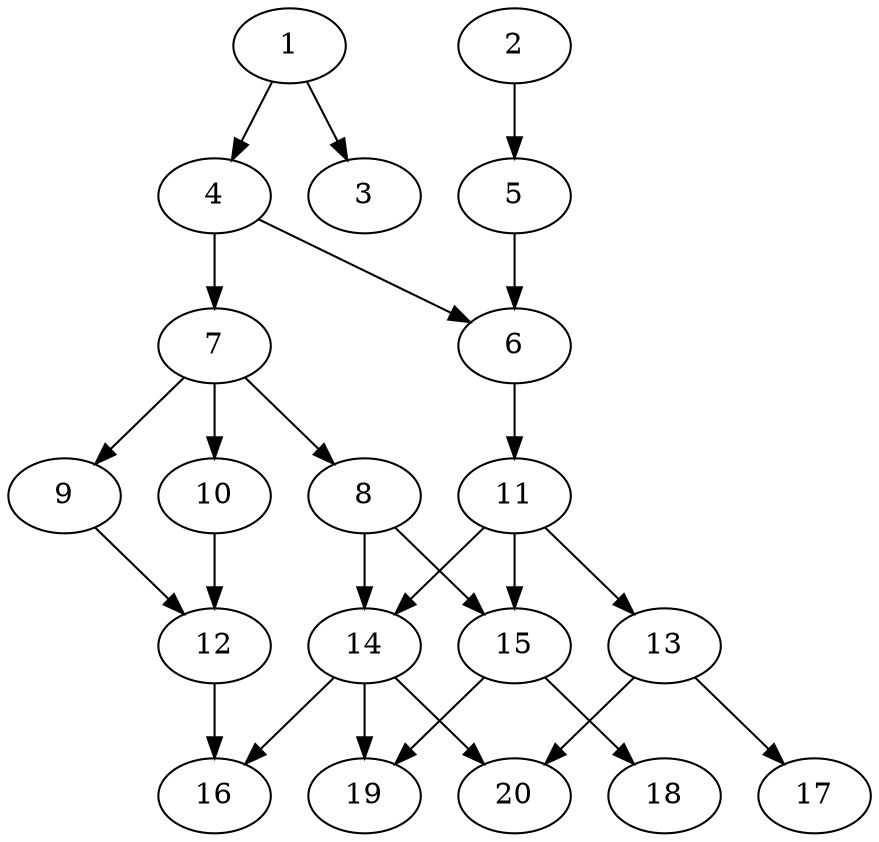 // DAG automatically generated by daggen at Thu Oct  3 13:58:43 2019
// ./daggen --dot -n 20 --ccr 0.3 --fat 0.5 --regular 0.5 --density 0.5 --mindata 5242880 --maxdata 52428800 
digraph G {
  1 [size="40106667", alpha="0.02", expect_size="12032000"] 
  1 -> 3 [size ="12032000"]
  1 -> 4 [size ="12032000"]
  2 [size="54302720", alpha="0.16", expect_size="16290816"] 
  2 -> 5 [size ="16290816"]
  3 [size="41256960", alpha="0.19", expect_size="12377088"] 
  4 [size="21309440", alpha="0.19", expect_size="6392832"] 
  4 -> 6 [size ="6392832"]
  4 -> 7 [size ="6392832"]
  5 [size="132553387", alpha="0.09", expect_size="39766016"] 
  5 -> 6 [size ="39766016"]
  6 [size="46987947", alpha="0.12", expect_size="14096384"] 
  6 -> 11 [size ="14096384"]
  7 [size="106946560", alpha="0.11", expect_size="32083968"] 
  7 -> 8 [size ="32083968"]
  7 -> 9 [size ="32083968"]
  7 -> 10 [size ="32083968"]
  8 [size="35891200", alpha="0.10", expect_size="10767360"] 
  8 -> 14 [size ="10767360"]
  8 -> 15 [size ="10767360"]
  9 [size="170874880", alpha="0.16", expect_size="51262464"] 
  9 -> 12 [size ="51262464"]
  10 [size="172209493", alpha="0.11", expect_size="51662848"] 
  10 -> 12 [size ="51662848"]
  11 [size="154190507", alpha="0.05", expect_size="46257152"] 
  11 -> 13 [size ="46257152"]
  11 -> 14 [size ="46257152"]
  11 -> 15 [size ="46257152"]
  12 [size="171472213", alpha="0.03", expect_size="51441664"] 
  12 -> 16 [size ="51441664"]
  13 [size="137738240", alpha="0.10", expect_size="41321472"] 
  13 -> 17 [size ="41321472"]
  13 -> 20 [size ="41321472"]
  14 [size="127160320", alpha="0.04", expect_size="38148096"] 
  14 -> 16 [size ="38148096"]
  14 -> 19 [size ="38148096"]
  14 -> 20 [size ="38148096"]
  15 [size="117937493", alpha="0.07", expect_size="35381248"] 
  15 -> 18 [size ="35381248"]
  15 -> 19 [size ="35381248"]
  16 [size="34249387", alpha="0.18", expect_size="10274816"] 
  17 [size="131300693", alpha="0.01", expect_size="39390208"] 
  18 [size="59746987", alpha="0.01", expect_size="17924096"] 
  19 [size="134724267", alpha="0.02", expect_size="40417280"] 
  20 [size="106741760", alpha="0.14", expect_size="32022528"] 
}
